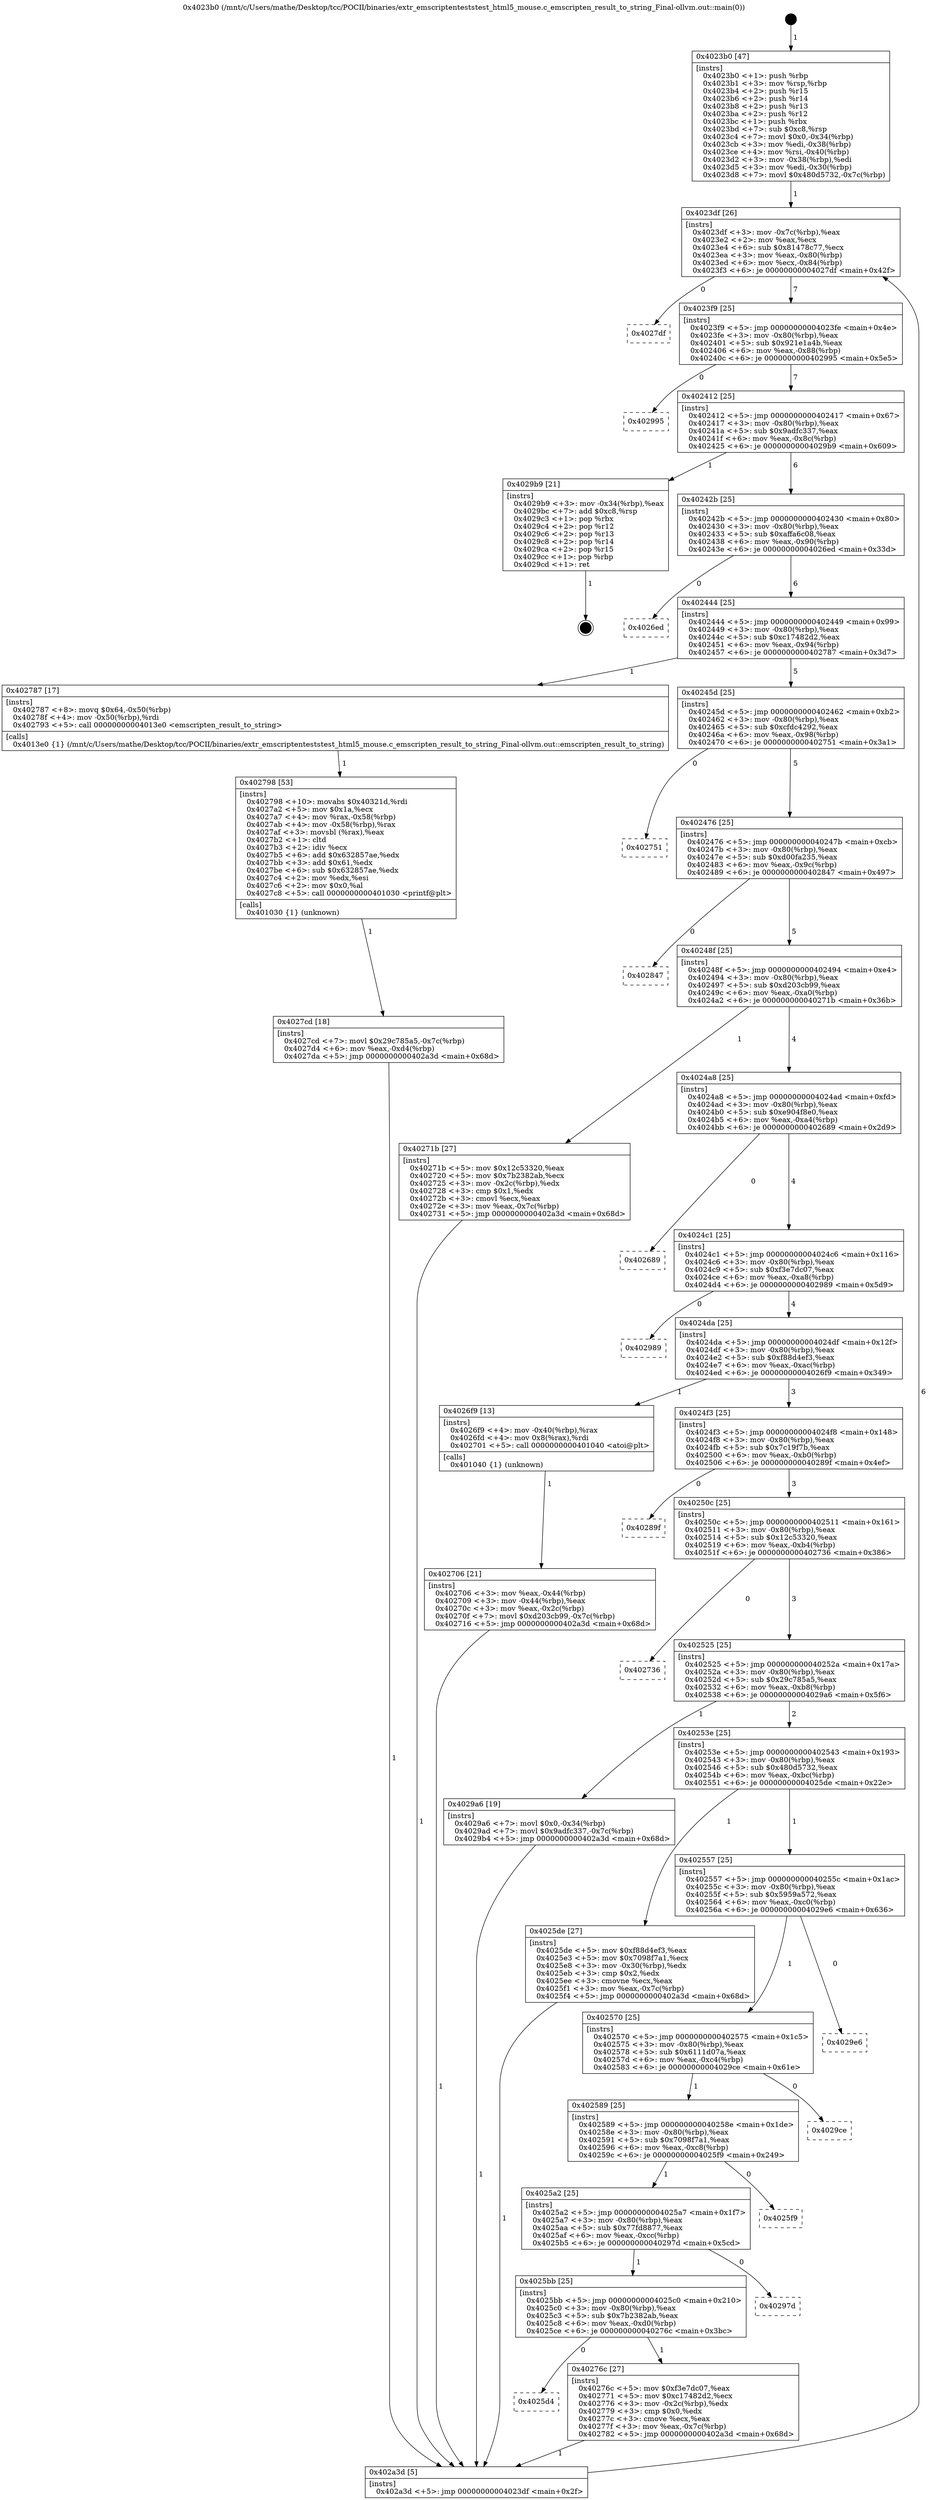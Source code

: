 digraph "0x4023b0" {
  label = "0x4023b0 (/mnt/c/Users/mathe/Desktop/tcc/POCII/binaries/extr_emscriptenteststest_html5_mouse.c_emscripten_result_to_string_Final-ollvm.out::main(0))"
  labelloc = "t"
  node[shape=record]

  Entry [label="",width=0.3,height=0.3,shape=circle,fillcolor=black,style=filled]
  "0x4023df" [label="{
     0x4023df [26]\l
     | [instrs]\l
     &nbsp;&nbsp;0x4023df \<+3\>: mov -0x7c(%rbp),%eax\l
     &nbsp;&nbsp;0x4023e2 \<+2\>: mov %eax,%ecx\l
     &nbsp;&nbsp;0x4023e4 \<+6\>: sub $0x81478c77,%ecx\l
     &nbsp;&nbsp;0x4023ea \<+3\>: mov %eax,-0x80(%rbp)\l
     &nbsp;&nbsp;0x4023ed \<+6\>: mov %ecx,-0x84(%rbp)\l
     &nbsp;&nbsp;0x4023f3 \<+6\>: je 00000000004027df \<main+0x42f\>\l
  }"]
  "0x4027df" [label="{
     0x4027df\l
  }", style=dashed]
  "0x4023f9" [label="{
     0x4023f9 [25]\l
     | [instrs]\l
     &nbsp;&nbsp;0x4023f9 \<+5\>: jmp 00000000004023fe \<main+0x4e\>\l
     &nbsp;&nbsp;0x4023fe \<+3\>: mov -0x80(%rbp),%eax\l
     &nbsp;&nbsp;0x402401 \<+5\>: sub $0x921e1a4b,%eax\l
     &nbsp;&nbsp;0x402406 \<+6\>: mov %eax,-0x88(%rbp)\l
     &nbsp;&nbsp;0x40240c \<+6\>: je 0000000000402995 \<main+0x5e5\>\l
  }"]
  Exit [label="",width=0.3,height=0.3,shape=circle,fillcolor=black,style=filled,peripheries=2]
  "0x402995" [label="{
     0x402995\l
  }", style=dashed]
  "0x402412" [label="{
     0x402412 [25]\l
     | [instrs]\l
     &nbsp;&nbsp;0x402412 \<+5\>: jmp 0000000000402417 \<main+0x67\>\l
     &nbsp;&nbsp;0x402417 \<+3\>: mov -0x80(%rbp),%eax\l
     &nbsp;&nbsp;0x40241a \<+5\>: sub $0x9adfc337,%eax\l
     &nbsp;&nbsp;0x40241f \<+6\>: mov %eax,-0x8c(%rbp)\l
     &nbsp;&nbsp;0x402425 \<+6\>: je 00000000004029b9 \<main+0x609\>\l
  }"]
  "0x4027cd" [label="{
     0x4027cd [18]\l
     | [instrs]\l
     &nbsp;&nbsp;0x4027cd \<+7\>: movl $0x29c785a5,-0x7c(%rbp)\l
     &nbsp;&nbsp;0x4027d4 \<+6\>: mov %eax,-0xd4(%rbp)\l
     &nbsp;&nbsp;0x4027da \<+5\>: jmp 0000000000402a3d \<main+0x68d\>\l
  }"]
  "0x4029b9" [label="{
     0x4029b9 [21]\l
     | [instrs]\l
     &nbsp;&nbsp;0x4029b9 \<+3\>: mov -0x34(%rbp),%eax\l
     &nbsp;&nbsp;0x4029bc \<+7\>: add $0xc8,%rsp\l
     &nbsp;&nbsp;0x4029c3 \<+1\>: pop %rbx\l
     &nbsp;&nbsp;0x4029c4 \<+2\>: pop %r12\l
     &nbsp;&nbsp;0x4029c6 \<+2\>: pop %r13\l
     &nbsp;&nbsp;0x4029c8 \<+2\>: pop %r14\l
     &nbsp;&nbsp;0x4029ca \<+2\>: pop %r15\l
     &nbsp;&nbsp;0x4029cc \<+1\>: pop %rbp\l
     &nbsp;&nbsp;0x4029cd \<+1\>: ret\l
  }"]
  "0x40242b" [label="{
     0x40242b [25]\l
     | [instrs]\l
     &nbsp;&nbsp;0x40242b \<+5\>: jmp 0000000000402430 \<main+0x80\>\l
     &nbsp;&nbsp;0x402430 \<+3\>: mov -0x80(%rbp),%eax\l
     &nbsp;&nbsp;0x402433 \<+5\>: sub $0xaffa6c08,%eax\l
     &nbsp;&nbsp;0x402438 \<+6\>: mov %eax,-0x90(%rbp)\l
     &nbsp;&nbsp;0x40243e \<+6\>: je 00000000004026ed \<main+0x33d\>\l
  }"]
  "0x402798" [label="{
     0x402798 [53]\l
     | [instrs]\l
     &nbsp;&nbsp;0x402798 \<+10\>: movabs $0x40321d,%rdi\l
     &nbsp;&nbsp;0x4027a2 \<+5\>: mov $0x1a,%ecx\l
     &nbsp;&nbsp;0x4027a7 \<+4\>: mov %rax,-0x58(%rbp)\l
     &nbsp;&nbsp;0x4027ab \<+4\>: mov -0x58(%rbp),%rax\l
     &nbsp;&nbsp;0x4027af \<+3\>: movsbl (%rax),%eax\l
     &nbsp;&nbsp;0x4027b2 \<+1\>: cltd\l
     &nbsp;&nbsp;0x4027b3 \<+2\>: idiv %ecx\l
     &nbsp;&nbsp;0x4027b5 \<+6\>: add $0x632857ae,%edx\l
     &nbsp;&nbsp;0x4027bb \<+3\>: add $0x61,%edx\l
     &nbsp;&nbsp;0x4027be \<+6\>: sub $0x632857ae,%edx\l
     &nbsp;&nbsp;0x4027c4 \<+2\>: mov %edx,%esi\l
     &nbsp;&nbsp;0x4027c6 \<+2\>: mov $0x0,%al\l
     &nbsp;&nbsp;0x4027c8 \<+5\>: call 0000000000401030 \<printf@plt\>\l
     | [calls]\l
     &nbsp;&nbsp;0x401030 \{1\} (unknown)\l
  }"]
  "0x4026ed" [label="{
     0x4026ed\l
  }", style=dashed]
  "0x402444" [label="{
     0x402444 [25]\l
     | [instrs]\l
     &nbsp;&nbsp;0x402444 \<+5\>: jmp 0000000000402449 \<main+0x99\>\l
     &nbsp;&nbsp;0x402449 \<+3\>: mov -0x80(%rbp),%eax\l
     &nbsp;&nbsp;0x40244c \<+5\>: sub $0xc17482d2,%eax\l
     &nbsp;&nbsp;0x402451 \<+6\>: mov %eax,-0x94(%rbp)\l
     &nbsp;&nbsp;0x402457 \<+6\>: je 0000000000402787 \<main+0x3d7\>\l
  }"]
  "0x4025d4" [label="{
     0x4025d4\l
  }", style=dashed]
  "0x402787" [label="{
     0x402787 [17]\l
     | [instrs]\l
     &nbsp;&nbsp;0x402787 \<+8\>: movq $0x64,-0x50(%rbp)\l
     &nbsp;&nbsp;0x40278f \<+4\>: mov -0x50(%rbp),%rdi\l
     &nbsp;&nbsp;0x402793 \<+5\>: call 00000000004013e0 \<emscripten_result_to_string\>\l
     | [calls]\l
     &nbsp;&nbsp;0x4013e0 \{1\} (/mnt/c/Users/mathe/Desktop/tcc/POCII/binaries/extr_emscriptenteststest_html5_mouse.c_emscripten_result_to_string_Final-ollvm.out::emscripten_result_to_string)\l
  }"]
  "0x40245d" [label="{
     0x40245d [25]\l
     | [instrs]\l
     &nbsp;&nbsp;0x40245d \<+5\>: jmp 0000000000402462 \<main+0xb2\>\l
     &nbsp;&nbsp;0x402462 \<+3\>: mov -0x80(%rbp),%eax\l
     &nbsp;&nbsp;0x402465 \<+5\>: sub $0xcfdc4292,%eax\l
     &nbsp;&nbsp;0x40246a \<+6\>: mov %eax,-0x98(%rbp)\l
     &nbsp;&nbsp;0x402470 \<+6\>: je 0000000000402751 \<main+0x3a1\>\l
  }"]
  "0x40276c" [label="{
     0x40276c [27]\l
     | [instrs]\l
     &nbsp;&nbsp;0x40276c \<+5\>: mov $0xf3e7dc07,%eax\l
     &nbsp;&nbsp;0x402771 \<+5\>: mov $0xc17482d2,%ecx\l
     &nbsp;&nbsp;0x402776 \<+3\>: mov -0x2c(%rbp),%edx\l
     &nbsp;&nbsp;0x402779 \<+3\>: cmp $0x0,%edx\l
     &nbsp;&nbsp;0x40277c \<+3\>: cmove %ecx,%eax\l
     &nbsp;&nbsp;0x40277f \<+3\>: mov %eax,-0x7c(%rbp)\l
     &nbsp;&nbsp;0x402782 \<+5\>: jmp 0000000000402a3d \<main+0x68d\>\l
  }"]
  "0x402751" [label="{
     0x402751\l
  }", style=dashed]
  "0x402476" [label="{
     0x402476 [25]\l
     | [instrs]\l
     &nbsp;&nbsp;0x402476 \<+5\>: jmp 000000000040247b \<main+0xcb\>\l
     &nbsp;&nbsp;0x40247b \<+3\>: mov -0x80(%rbp),%eax\l
     &nbsp;&nbsp;0x40247e \<+5\>: sub $0xd00fa235,%eax\l
     &nbsp;&nbsp;0x402483 \<+6\>: mov %eax,-0x9c(%rbp)\l
     &nbsp;&nbsp;0x402489 \<+6\>: je 0000000000402847 \<main+0x497\>\l
  }"]
  "0x4025bb" [label="{
     0x4025bb [25]\l
     | [instrs]\l
     &nbsp;&nbsp;0x4025bb \<+5\>: jmp 00000000004025c0 \<main+0x210\>\l
     &nbsp;&nbsp;0x4025c0 \<+3\>: mov -0x80(%rbp),%eax\l
     &nbsp;&nbsp;0x4025c3 \<+5\>: sub $0x7b2382ab,%eax\l
     &nbsp;&nbsp;0x4025c8 \<+6\>: mov %eax,-0xd0(%rbp)\l
     &nbsp;&nbsp;0x4025ce \<+6\>: je 000000000040276c \<main+0x3bc\>\l
  }"]
  "0x402847" [label="{
     0x402847\l
  }", style=dashed]
  "0x40248f" [label="{
     0x40248f [25]\l
     | [instrs]\l
     &nbsp;&nbsp;0x40248f \<+5\>: jmp 0000000000402494 \<main+0xe4\>\l
     &nbsp;&nbsp;0x402494 \<+3\>: mov -0x80(%rbp),%eax\l
     &nbsp;&nbsp;0x402497 \<+5\>: sub $0xd203cb99,%eax\l
     &nbsp;&nbsp;0x40249c \<+6\>: mov %eax,-0xa0(%rbp)\l
     &nbsp;&nbsp;0x4024a2 \<+6\>: je 000000000040271b \<main+0x36b\>\l
  }"]
  "0x40297d" [label="{
     0x40297d\l
  }", style=dashed]
  "0x40271b" [label="{
     0x40271b [27]\l
     | [instrs]\l
     &nbsp;&nbsp;0x40271b \<+5\>: mov $0x12c53320,%eax\l
     &nbsp;&nbsp;0x402720 \<+5\>: mov $0x7b2382ab,%ecx\l
     &nbsp;&nbsp;0x402725 \<+3\>: mov -0x2c(%rbp),%edx\l
     &nbsp;&nbsp;0x402728 \<+3\>: cmp $0x1,%edx\l
     &nbsp;&nbsp;0x40272b \<+3\>: cmovl %ecx,%eax\l
     &nbsp;&nbsp;0x40272e \<+3\>: mov %eax,-0x7c(%rbp)\l
     &nbsp;&nbsp;0x402731 \<+5\>: jmp 0000000000402a3d \<main+0x68d\>\l
  }"]
  "0x4024a8" [label="{
     0x4024a8 [25]\l
     | [instrs]\l
     &nbsp;&nbsp;0x4024a8 \<+5\>: jmp 00000000004024ad \<main+0xfd\>\l
     &nbsp;&nbsp;0x4024ad \<+3\>: mov -0x80(%rbp),%eax\l
     &nbsp;&nbsp;0x4024b0 \<+5\>: sub $0xe904f8e0,%eax\l
     &nbsp;&nbsp;0x4024b5 \<+6\>: mov %eax,-0xa4(%rbp)\l
     &nbsp;&nbsp;0x4024bb \<+6\>: je 0000000000402689 \<main+0x2d9\>\l
  }"]
  "0x4025a2" [label="{
     0x4025a2 [25]\l
     | [instrs]\l
     &nbsp;&nbsp;0x4025a2 \<+5\>: jmp 00000000004025a7 \<main+0x1f7\>\l
     &nbsp;&nbsp;0x4025a7 \<+3\>: mov -0x80(%rbp),%eax\l
     &nbsp;&nbsp;0x4025aa \<+5\>: sub $0x77fd8877,%eax\l
     &nbsp;&nbsp;0x4025af \<+6\>: mov %eax,-0xcc(%rbp)\l
     &nbsp;&nbsp;0x4025b5 \<+6\>: je 000000000040297d \<main+0x5cd\>\l
  }"]
  "0x402689" [label="{
     0x402689\l
  }", style=dashed]
  "0x4024c1" [label="{
     0x4024c1 [25]\l
     | [instrs]\l
     &nbsp;&nbsp;0x4024c1 \<+5\>: jmp 00000000004024c6 \<main+0x116\>\l
     &nbsp;&nbsp;0x4024c6 \<+3\>: mov -0x80(%rbp),%eax\l
     &nbsp;&nbsp;0x4024c9 \<+5\>: sub $0xf3e7dc07,%eax\l
     &nbsp;&nbsp;0x4024ce \<+6\>: mov %eax,-0xa8(%rbp)\l
     &nbsp;&nbsp;0x4024d4 \<+6\>: je 0000000000402989 \<main+0x5d9\>\l
  }"]
  "0x4025f9" [label="{
     0x4025f9\l
  }", style=dashed]
  "0x402989" [label="{
     0x402989\l
  }", style=dashed]
  "0x4024da" [label="{
     0x4024da [25]\l
     | [instrs]\l
     &nbsp;&nbsp;0x4024da \<+5\>: jmp 00000000004024df \<main+0x12f\>\l
     &nbsp;&nbsp;0x4024df \<+3\>: mov -0x80(%rbp),%eax\l
     &nbsp;&nbsp;0x4024e2 \<+5\>: sub $0xf88d4ef3,%eax\l
     &nbsp;&nbsp;0x4024e7 \<+6\>: mov %eax,-0xac(%rbp)\l
     &nbsp;&nbsp;0x4024ed \<+6\>: je 00000000004026f9 \<main+0x349\>\l
  }"]
  "0x402589" [label="{
     0x402589 [25]\l
     | [instrs]\l
     &nbsp;&nbsp;0x402589 \<+5\>: jmp 000000000040258e \<main+0x1de\>\l
     &nbsp;&nbsp;0x40258e \<+3\>: mov -0x80(%rbp),%eax\l
     &nbsp;&nbsp;0x402591 \<+5\>: sub $0x7098f7a1,%eax\l
     &nbsp;&nbsp;0x402596 \<+6\>: mov %eax,-0xc8(%rbp)\l
     &nbsp;&nbsp;0x40259c \<+6\>: je 00000000004025f9 \<main+0x249\>\l
  }"]
  "0x4026f9" [label="{
     0x4026f9 [13]\l
     | [instrs]\l
     &nbsp;&nbsp;0x4026f9 \<+4\>: mov -0x40(%rbp),%rax\l
     &nbsp;&nbsp;0x4026fd \<+4\>: mov 0x8(%rax),%rdi\l
     &nbsp;&nbsp;0x402701 \<+5\>: call 0000000000401040 \<atoi@plt\>\l
     | [calls]\l
     &nbsp;&nbsp;0x401040 \{1\} (unknown)\l
  }"]
  "0x4024f3" [label="{
     0x4024f3 [25]\l
     | [instrs]\l
     &nbsp;&nbsp;0x4024f3 \<+5\>: jmp 00000000004024f8 \<main+0x148\>\l
     &nbsp;&nbsp;0x4024f8 \<+3\>: mov -0x80(%rbp),%eax\l
     &nbsp;&nbsp;0x4024fb \<+5\>: sub $0x7c19f7b,%eax\l
     &nbsp;&nbsp;0x402500 \<+6\>: mov %eax,-0xb0(%rbp)\l
     &nbsp;&nbsp;0x402506 \<+6\>: je 000000000040289f \<main+0x4ef\>\l
  }"]
  "0x4029ce" [label="{
     0x4029ce\l
  }", style=dashed]
  "0x40289f" [label="{
     0x40289f\l
  }", style=dashed]
  "0x40250c" [label="{
     0x40250c [25]\l
     | [instrs]\l
     &nbsp;&nbsp;0x40250c \<+5\>: jmp 0000000000402511 \<main+0x161\>\l
     &nbsp;&nbsp;0x402511 \<+3\>: mov -0x80(%rbp),%eax\l
     &nbsp;&nbsp;0x402514 \<+5\>: sub $0x12c53320,%eax\l
     &nbsp;&nbsp;0x402519 \<+6\>: mov %eax,-0xb4(%rbp)\l
     &nbsp;&nbsp;0x40251f \<+6\>: je 0000000000402736 \<main+0x386\>\l
  }"]
  "0x402570" [label="{
     0x402570 [25]\l
     | [instrs]\l
     &nbsp;&nbsp;0x402570 \<+5\>: jmp 0000000000402575 \<main+0x1c5\>\l
     &nbsp;&nbsp;0x402575 \<+3\>: mov -0x80(%rbp),%eax\l
     &nbsp;&nbsp;0x402578 \<+5\>: sub $0x6111d07a,%eax\l
     &nbsp;&nbsp;0x40257d \<+6\>: mov %eax,-0xc4(%rbp)\l
     &nbsp;&nbsp;0x402583 \<+6\>: je 00000000004029ce \<main+0x61e\>\l
  }"]
  "0x402736" [label="{
     0x402736\l
  }", style=dashed]
  "0x402525" [label="{
     0x402525 [25]\l
     | [instrs]\l
     &nbsp;&nbsp;0x402525 \<+5\>: jmp 000000000040252a \<main+0x17a\>\l
     &nbsp;&nbsp;0x40252a \<+3\>: mov -0x80(%rbp),%eax\l
     &nbsp;&nbsp;0x40252d \<+5\>: sub $0x29c785a5,%eax\l
     &nbsp;&nbsp;0x402532 \<+6\>: mov %eax,-0xb8(%rbp)\l
     &nbsp;&nbsp;0x402538 \<+6\>: je 00000000004029a6 \<main+0x5f6\>\l
  }"]
  "0x4029e6" [label="{
     0x4029e6\l
  }", style=dashed]
  "0x4029a6" [label="{
     0x4029a6 [19]\l
     | [instrs]\l
     &nbsp;&nbsp;0x4029a6 \<+7\>: movl $0x0,-0x34(%rbp)\l
     &nbsp;&nbsp;0x4029ad \<+7\>: movl $0x9adfc337,-0x7c(%rbp)\l
     &nbsp;&nbsp;0x4029b4 \<+5\>: jmp 0000000000402a3d \<main+0x68d\>\l
  }"]
  "0x40253e" [label="{
     0x40253e [25]\l
     | [instrs]\l
     &nbsp;&nbsp;0x40253e \<+5\>: jmp 0000000000402543 \<main+0x193\>\l
     &nbsp;&nbsp;0x402543 \<+3\>: mov -0x80(%rbp),%eax\l
     &nbsp;&nbsp;0x402546 \<+5\>: sub $0x480d5732,%eax\l
     &nbsp;&nbsp;0x40254b \<+6\>: mov %eax,-0xbc(%rbp)\l
     &nbsp;&nbsp;0x402551 \<+6\>: je 00000000004025de \<main+0x22e\>\l
  }"]
  "0x402706" [label="{
     0x402706 [21]\l
     | [instrs]\l
     &nbsp;&nbsp;0x402706 \<+3\>: mov %eax,-0x44(%rbp)\l
     &nbsp;&nbsp;0x402709 \<+3\>: mov -0x44(%rbp),%eax\l
     &nbsp;&nbsp;0x40270c \<+3\>: mov %eax,-0x2c(%rbp)\l
     &nbsp;&nbsp;0x40270f \<+7\>: movl $0xd203cb99,-0x7c(%rbp)\l
     &nbsp;&nbsp;0x402716 \<+5\>: jmp 0000000000402a3d \<main+0x68d\>\l
  }"]
  "0x4025de" [label="{
     0x4025de [27]\l
     | [instrs]\l
     &nbsp;&nbsp;0x4025de \<+5\>: mov $0xf88d4ef3,%eax\l
     &nbsp;&nbsp;0x4025e3 \<+5\>: mov $0x7098f7a1,%ecx\l
     &nbsp;&nbsp;0x4025e8 \<+3\>: mov -0x30(%rbp),%edx\l
     &nbsp;&nbsp;0x4025eb \<+3\>: cmp $0x2,%edx\l
     &nbsp;&nbsp;0x4025ee \<+3\>: cmovne %ecx,%eax\l
     &nbsp;&nbsp;0x4025f1 \<+3\>: mov %eax,-0x7c(%rbp)\l
     &nbsp;&nbsp;0x4025f4 \<+5\>: jmp 0000000000402a3d \<main+0x68d\>\l
  }"]
  "0x402557" [label="{
     0x402557 [25]\l
     | [instrs]\l
     &nbsp;&nbsp;0x402557 \<+5\>: jmp 000000000040255c \<main+0x1ac\>\l
     &nbsp;&nbsp;0x40255c \<+3\>: mov -0x80(%rbp),%eax\l
     &nbsp;&nbsp;0x40255f \<+5\>: sub $0x5959a572,%eax\l
     &nbsp;&nbsp;0x402564 \<+6\>: mov %eax,-0xc0(%rbp)\l
     &nbsp;&nbsp;0x40256a \<+6\>: je 00000000004029e6 \<main+0x636\>\l
  }"]
  "0x402a3d" [label="{
     0x402a3d [5]\l
     | [instrs]\l
     &nbsp;&nbsp;0x402a3d \<+5\>: jmp 00000000004023df \<main+0x2f\>\l
  }"]
  "0x4023b0" [label="{
     0x4023b0 [47]\l
     | [instrs]\l
     &nbsp;&nbsp;0x4023b0 \<+1\>: push %rbp\l
     &nbsp;&nbsp;0x4023b1 \<+3\>: mov %rsp,%rbp\l
     &nbsp;&nbsp;0x4023b4 \<+2\>: push %r15\l
     &nbsp;&nbsp;0x4023b6 \<+2\>: push %r14\l
     &nbsp;&nbsp;0x4023b8 \<+2\>: push %r13\l
     &nbsp;&nbsp;0x4023ba \<+2\>: push %r12\l
     &nbsp;&nbsp;0x4023bc \<+1\>: push %rbx\l
     &nbsp;&nbsp;0x4023bd \<+7\>: sub $0xc8,%rsp\l
     &nbsp;&nbsp;0x4023c4 \<+7\>: movl $0x0,-0x34(%rbp)\l
     &nbsp;&nbsp;0x4023cb \<+3\>: mov %edi,-0x38(%rbp)\l
     &nbsp;&nbsp;0x4023ce \<+4\>: mov %rsi,-0x40(%rbp)\l
     &nbsp;&nbsp;0x4023d2 \<+3\>: mov -0x38(%rbp),%edi\l
     &nbsp;&nbsp;0x4023d5 \<+3\>: mov %edi,-0x30(%rbp)\l
     &nbsp;&nbsp;0x4023d8 \<+7\>: movl $0x480d5732,-0x7c(%rbp)\l
  }"]
  Entry -> "0x4023b0" [label=" 1"]
  "0x4023df" -> "0x4027df" [label=" 0"]
  "0x4023df" -> "0x4023f9" [label=" 7"]
  "0x4029b9" -> Exit [label=" 1"]
  "0x4023f9" -> "0x402995" [label=" 0"]
  "0x4023f9" -> "0x402412" [label=" 7"]
  "0x4029a6" -> "0x402a3d" [label=" 1"]
  "0x402412" -> "0x4029b9" [label=" 1"]
  "0x402412" -> "0x40242b" [label=" 6"]
  "0x4027cd" -> "0x402a3d" [label=" 1"]
  "0x40242b" -> "0x4026ed" [label=" 0"]
  "0x40242b" -> "0x402444" [label=" 6"]
  "0x402798" -> "0x4027cd" [label=" 1"]
  "0x402444" -> "0x402787" [label=" 1"]
  "0x402444" -> "0x40245d" [label=" 5"]
  "0x402787" -> "0x402798" [label=" 1"]
  "0x40245d" -> "0x402751" [label=" 0"]
  "0x40245d" -> "0x402476" [label=" 5"]
  "0x40276c" -> "0x402a3d" [label=" 1"]
  "0x402476" -> "0x402847" [label=" 0"]
  "0x402476" -> "0x40248f" [label=" 5"]
  "0x4025bb" -> "0x40276c" [label=" 1"]
  "0x40248f" -> "0x40271b" [label=" 1"]
  "0x40248f" -> "0x4024a8" [label=" 4"]
  "0x4025bb" -> "0x4025d4" [label=" 0"]
  "0x4024a8" -> "0x402689" [label=" 0"]
  "0x4024a8" -> "0x4024c1" [label=" 4"]
  "0x4025a2" -> "0x40297d" [label=" 0"]
  "0x4024c1" -> "0x402989" [label=" 0"]
  "0x4024c1" -> "0x4024da" [label=" 4"]
  "0x4025a2" -> "0x4025bb" [label=" 1"]
  "0x4024da" -> "0x4026f9" [label=" 1"]
  "0x4024da" -> "0x4024f3" [label=" 3"]
  "0x402589" -> "0x4025f9" [label=" 0"]
  "0x4024f3" -> "0x40289f" [label=" 0"]
  "0x4024f3" -> "0x40250c" [label=" 3"]
  "0x402589" -> "0x4025a2" [label=" 1"]
  "0x40250c" -> "0x402736" [label=" 0"]
  "0x40250c" -> "0x402525" [label=" 3"]
  "0x402570" -> "0x4029ce" [label=" 0"]
  "0x402525" -> "0x4029a6" [label=" 1"]
  "0x402525" -> "0x40253e" [label=" 2"]
  "0x402570" -> "0x402589" [label=" 1"]
  "0x40253e" -> "0x4025de" [label=" 1"]
  "0x40253e" -> "0x402557" [label=" 1"]
  "0x4025de" -> "0x402a3d" [label=" 1"]
  "0x4023b0" -> "0x4023df" [label=" 1"]
  "0x402a3d" -> "0x4023df" [label=" 6"]
  "0x4026f9" -> "0x402706" [label=" 1"]
  "0x402706" -> "0x402a3d" [label=" 1"]
  "0x40271b" -> "0x402a3d" [label=" 1"]
  "0x402557" -> "0x402570" [label=" 1"]
  "0x402557" -> "0x4029e6" [label=" 0"]
}
